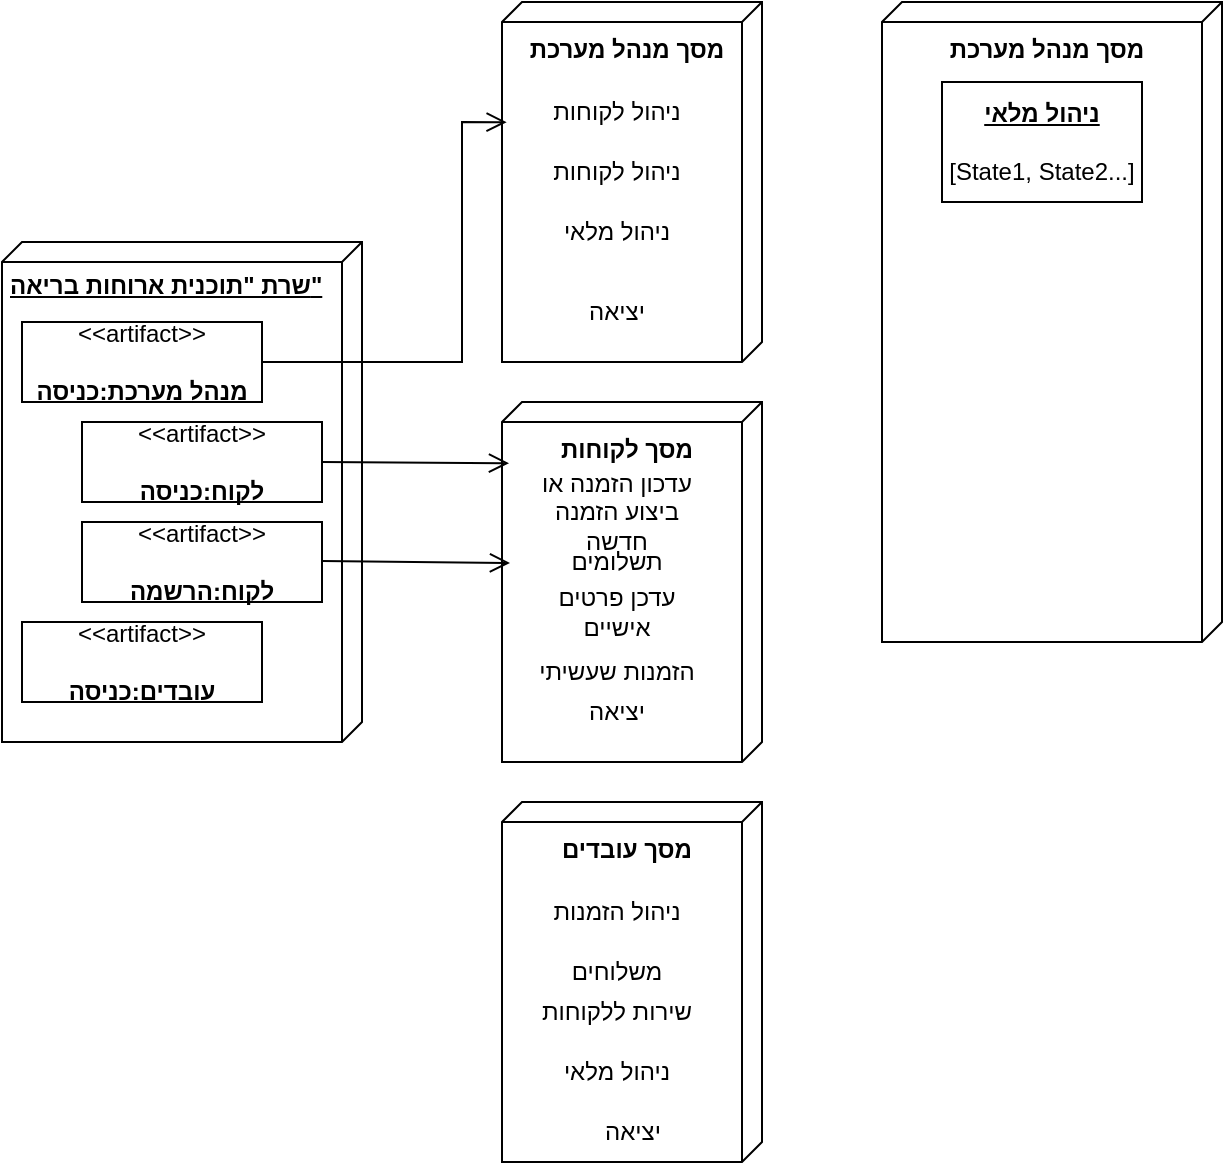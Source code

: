 <mxfile version="26.0.8">
  <diagram name="Page-1" id="c4rcQlF6rWE2pEnYZoLN">
    <mxGraphModel dx="916" dy="432" grid="1" gridSize="10" guides="1" tooltips="1" connect="1" arrows="1" fold="1" page="1" pageScale="1" pageWidth="850" pageHeight="1100" math="0" shadow="0">
      <root>
        <mxCell id="0" />
        <mxCell id="1" parent="0" />
        <mxCell id="rm8E94z--C5_kuMlvCXG-1" value="&lt;b&gt;שרת &quot;תוכנית ארוחות בריאה&quot;&lt;/b&gt;" style="verticalAlign=top;align=left;spacingTop=8;spacingLeft=2;spacingRight=12;shape=cube;size=10;direction=south;fontStyle=4;html=1;whiteSpace=wrap;" vertex="1" parent="1">
          <mxGeometry x="30" y="160" width="180" height="250" as="geometry" />
        </mxCell>
        <mxCell id="rm8E94z--C5_kuMlvCXG-2" value="&amp;lt;&amp;lt;artifact&amp;gt;&amp;gt;&lt;br&gt;&lt;br&gt;&lt;b&gt;מנהל מערכת:כניסה&lt;/b&gt;" style="html=1;align=center;verticalAlign=middle;dashed=0;whiteSpace=wrap;" vertex="1" parent="1">
          <mxGeometry x="40" y="200" width="120" height="40" as="geometry" />
        </mxCell>
        <mxCell id="rm8E94z--C5_kuMlvCXG-4" value="&amp;lt;&amp;lt;artifact&amp;gt;&amp;gt;&lt;div&gt;&lt;b&gt;&lt;br&gt;&lt;/b&gt;&lt;/div&gt;&lt;div&gt;&lt;b&gt;לקוח:כניסה&lt;/b&gt;&lt;span style=&quot;color: rgba(0, 0, 0, 0); font-family: monospace; font-size: 0px; text-align: start; text-wrap-mode: nowrap; background-color: transparent;&quot;&gt;%3CmxGraphModel%3E%3Croot%3E%3CmxCell%20id%3D%220%22%2F%3E%3CmxCell%20id%3D%221%22%20parent%3D%220%22%2F%3E%3CmxCell%20id%3D%222%22%20value%3D%22%26amp%3Blt%3B%26amp%3Blt%3Bartifact%26amp%3Bgt%3B%26amp%3Bgt%3B%26lt%3Bbr%26gt%3B%26lt%3Bbr%26gt%3B%26lt%3Bb%26gt%3B%D7%9E%D7%A0%D7%94%D7%9C%20%D7%9E%D7%A2%D7%A8%D7%9B%D7%AA%3A%D7%9B%D7%A0%D7%99%D7%A1%D7%94%26lt%3B%2Fb%26gt%3B%22%20style%3D%22html%3D1%3Balign%3Dcenter%3BverticalAlign%3Dmiddle%3Bdashed%3D0%3BwhiteSpace%3Dwrap%3B%22%20vertex%3D%221%22%20parent%3D%221%22%3E%3CmxGeometry%20x%3D%2240%22%20y%3D%22200%22%20width%3D%22120%22%20height%3D%2240%22%20as%3D%22geometry%22%2F%3E%3C%2FmxCell%3E%3C%2Froot%3E%3C%2FmxGraphModel%3E&lt;/span&gt;&lt;/div&gt;" style="html=1;align=center;verticalAlign=middle;dashed=0;whiteSpace=wrap;" vertex="1" parent="1">
          <mxGeometry x="70" y="250" width="120" height="40" as="geometry" />
        </mxCell>
        <mxCell id="rm8E94z--C5_kuMlvCXG-5" value="&amp;lt;&amp;lt;artifact&amp;gt;&amp;gt;&lt;br&gt;&lt;br&gt;&lt;b&gt;לקוח:הרשמה&lt;/b&gt;" style="html=1;align=center;verticalAlign=middle;dashed=0;whiteSpace=wrap;" vertex="1" parent="1">
          <mxGeometry x="70" y="300" width="120" height="40" as="geometry" />
        </mxCell>
        <mxCell id="rm8E94z--C5_kuMlvCXG-6" value="&amp;lt;&amp;lt;artifact&amp;gt;&amp;gt;&lt;br&gt;&lt;br&gt;&lt;b&gt;עובדים:כניסה&lt;/b&gt;" style="html=1;align=center;verticalAlign=middle;dashed=0;whiteSpace=wrap;" vertex="1" parent="1">
          <mxGeometry x="40" y="350" width="120" height="40" as="geometry" />
        </mxCell>
        <mxCell id="rm8E94z--C5_kuMlvCXG-7" value="&lt;b&gt;מסך מנהל מערכת&lt;/b&gt;" style="verticalAlign=top;align=center;shape=cube;size=10;direction=south;fontStyle=0;html=1;boundedLbl=1;spacingLeft=5;whiteSpace=wrap;" vertex="1" parent="1">
          <mxGeometry x="280" y="40" width="130" height="180" as="geometry" />
        </mxCell>
        <mxCell id="rm8E94z--C5_kuMlvCXG-10" value="" style="endArrow=open;startArrow=none;endFill=0;startFill=0;endSize=8;html=1;verticalAlign=bottom;labelBackgroundColor=none;strokeWidth=1;rounded=0;exitX=1;exitY=0.5;exitDx=0;exitDy=0;entryX=0.334;entryY=0.982;entryDx=0;entryDy=0;entryPerimeter=0;" edge="1" parent="1" source="rm8E94z--C5_kuMlvCXG-2" target="rm8E94z--C5_kuMlvCXG-7">
          <mxGeometry width="160" relative="1" as="geometry">
            <mxPoint x="250" y="210" as="sourcePoint" />
            <mxPoint x="260" y="60" as="targetPoint" />
            <Array as="points">
              <mxPoint x="260" y="220" />
              <mxPoint x="260" y="100" />
            </Array>
          </mxGeometry>
        </mxCell>
        <mxCell id="rm8E94z--C5_kuMlvCXG-12" value="ניהול לקוחות" style="text;align=center;verticalAlign=middle;dashed=0;whiteSpace=wrap;" vertex="1" parent="1">
          <mxGeometry x="290" y="80" width="95" height="30" as="geometry" />
        </mxCell>
        <mxCell id="rm8E94z--C5_kuMlvCXG-13" value="ניהול לקוחות" style="text;align=center;verticalAlign=middle;dashed=0;whiteSpace=wrap;" vertex="1" parent="1">
          <mxGeometry x="290" y="110" width="95" height="30" as="geometry" />
        </mxCell>
        <mxCell id="rm8E94z--C5_kuMlvCXG-14" value="ניהול מלאי" style="text;align=center;verticalAlign=middle;dashed=0;whiteSpace=wrap;" vertex="1" parent="1">
          <mxGeometry x="290" y="140" width="95" height="30" as="geometry" />
        </mxCell>
        <mxCell id="rm8E94z--C5_kuMlvCXG-15" value="יציאה" style="text;align=center;verticalAlign=middle;dashed=0;whiteSpace=wrap;" vertex="1" parent="1">
          <mxGeometry x="290" y="180" width="95" height="30" as="geometry" />
        </mxCell>
        <mxCell id="rm8E94z--C5_kuMlvCXG-16" value="&lt;b&gt;מסך לקוחות&lt;/b&gt;" style="verticalAlign=top;align=center;shape=cube;size=10;direction=south;fontStyle=0;html=1;boundedLbl=1;spacingLeft=5;whiteSpace=wrap;" vertex="1" parent="1">
          <mxGeometry x="280" y="240" width="130" height="180" as="geometry" />
        </mxCell>
        <mxCell id="rm8E94z--C5_kuMlvCXG-17" value="עדכון הזמנה או ביצוע הזמנה חדשה" style="text;align=center;verticalAlign=middle;dashed=0;whiteSpace=wrap;" vertex="1" parent="1">
          <mxGeometry x="290" y="280" width="95" height="30" as="geometry" />
        </mxCell>
        <mxCell id="rm8E94z--C5_kuMlvCXG-18" value="תשלומים" style="text;align=center;verticalAlign=middle;dashed=0;whiteSpace=wrap;" vertex="1" parent="1">
          <mxGeometry x="290" y="305" width="95" height="30" as="geometry" />
        </mxCell>
        <mxCell id="rm8E94z--C5_kuMlvCXG-19" value="עדכן פרטים אישיים" style="text;align=center;verticalAlign=middle;dashed=0;whiteSpace=wrap;" vertex="1" parent="1">
          <mxGeometry x="290" y="330" width="95" height="30" as="geometry" />
        </mxCell>
        <mxCell id="rm8E94z--C5_kuMlvCXG-20" value="הזמנות שעשיתי" style="text;align=center;verticalAlign=middle;dashed=0;whiteSpace=wrap;" vertex="1" parent="1">
          <mxGeometry x="290" y="360" width="95" height="30" as="geometry" />
        </mxCell>
        <mxCell id="rm8E94z--C5_kuMlvCXG-21" value="יציאה" style="text;align=center;verticalAlign=middle;dashed=0;whiteSpace=wrap;" vertex="1" parent="1">
          <mxGeometry x="290" y="380" width="95" height="30" as="geometry" />
        </mxCell>
        <mxCell id="rm8E94z--C5_kuMlvCXG-22" value="" style="endArrow=open;startArrow=none;endFill=0;startFill=0;endSize=8;html=1;verticalAlign=bottom;labelBackgroundColor=none;strokeWidth=1;rounded=0;exitX=1;exitY=0.5;exitDx=0;exitDy=0;entryX=0.17;entryY=0.973;entryDx=0;entryDy=0;entryPerimeter=0;" edge="1" parent="1" source="rm8E94z--C5_kuMlvCXG-4" target="rm8E94z--C5_kuMlvCXG-16">
          <mxGeometry width="160" relative="1" as="geometry">
            <mxPoint x="240" y="340" as="sourcePoint" />
            <mxPoint x="400" y="340" as="targetPoint" />
          </mxGeometry>
        </mxCell>
        <mxCell id="rm8E94z--C5_kuMlvCXG-23" value="" style="endArrow=open;startArrow=none;endFill=0;startFill=0;endSize=8;html=1;verticalAlign=bottom;labelBackgroundColor=none;strokeWidth=1;rounded=0;exitX=1;exitY=0.5;exitDx=0;exitDy=0;entryX=0.17;entryY=0.973;entryDx=0;entryDy=0;entryPerimeter=0;" edge="1" parent="1">
          <mxGeometry width="160" relative="1" as="geometry">
            <mxPoint x="190" y="319.5" as="sourcePoint" />
            <mxPoint x="284" y="320.5" as="targetPoint" />
          </mxGeometry>
        </mxCell>
        <mxCell id="rm8E94z--C5_kuMlvCXG-24" value="&lt;b&gt;מסך עובדים&lt;/b&gt;" style="verticalAlign=top;align=center;shape=cube;size=10;direction=south;fontStyle=0;html=1;boundedLbl=1;spacingLeft=5;whiteSpace=wrap;" vertex="1" parent="1">
          <mxGeometry x="280" y="440" width="130" height="180" as="geometry" />
        </mxCell>
        <mxCell id="rm8E94z--C5_kuMlvCXG-25" value="יציאה" style="text;align=center;verticalAlign=middle;dashed=0;whiteSpace=wrap;" vertex="1" parent="1">
          <mxGeometry x="297.5" y="590" width="95" height="30" as="geometry" />
        </mxCell>
        <mxCell id="rm8E94z--C5_kuMlvCXG-26" value="ניהול הזמנות" style="text;align=center;verticalAlign=middle;dashed=0;whiteSpace=wrap;" vertex="1" parent="1">
          <mxGeometry x="290" y="480" width="95" height="30" as="geometry" />
        </mxCell>
        <mxCell id="rm8E94z--C5_kuMlvCXG-27" value="משלוחים" style="text;align=center;verticalAlign=middle;dashed=0;whiteSpace=wrap;" vertex="1" parent="1">
          <mxGeometry x="290" y="510" width="95" height="30" as="geometry" />
        </mxCell>
        <mxCell id="rm8E94z--C5_kuMlvCXG-28" value="שירות ללקוחות" style="text;align=center;verticalAlign=middle;dashed=0;whiteSpace=wrap;" vertex="1" parent="1">
          <mxGeometry x="290" y="530" width="95" height="30" as="geometry" />
        </mxCell>
        <mxCell id="rm8E94z--C5_kuMlvCXG-29" value="&lt;b&gt;מסך מנהל מערכת&lt;/b&gt;" style="verticalAlign=top;align=center;shape=cube;size=10;direction=south;fontStyle=0;html=1;boundedLbl=1;spacingLeft=5;whiteSpace=wrap;" vertex="1" parent="1">
          <mxGeometry x="470" y="40" width="170" height="320" as="geometry" />
        </mxCell>
        <mxCell id="rm8E94z--C5_kuMlvCXG-30" value="ניהול מלאי" style="text;align=center;verticalAlign=middle;dashed=0;whiteSpace=wrap;" vertex="1" parent="1">
          <mxGeometry x="290" y="560" width="95" height="30" as="geometry" />
        </mxCell>
        <mxCell id="rm8E94z--C5_kuMlvCXG-32" value="&lt;b&gt;&lt;u&gt;ניהול מלאי&lt;br&gt;&lt;/u&gt;&lt;/b&gt;&lt;br&gt;[State1, State2...]" style="html=1;align=center;verticalAlign=middle;rounded=0;absoluteArcSize=1;arcSize=10;dashed=0;whiteSpace=wrap;" vertex="1" parent="1">
          <mxGeometry x="500" y="80" width="100" height="60" as="geometry" />
        </mxCell>
      </root>
    </mxGraphModel>
  </diagram>
</mxfile>
